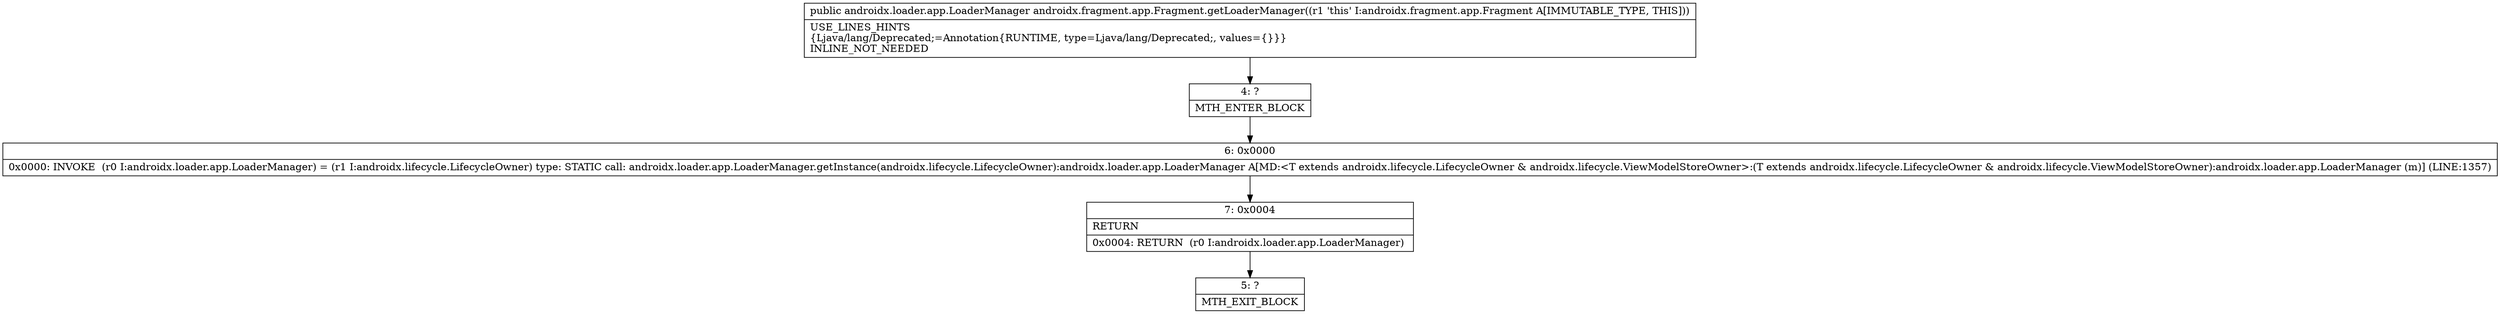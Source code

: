digraph "CFG forandroidx.fragment.app.Fragment.getLoaderManager()Landroidx\/loader\/app\/LoaderManager;" {
Node_4 [shape=record,label="{4\:\ ?|MTH_ENTER_BLOCK\l}"];
Node_6 [shape=record,label="{6\:\ 0x0000|0x0000: INVOKE  (r0 I:androidx.loader.app.LoaderManager) = (r1 I:androidx.lifecycle.LifecycleOwner) type: STATIC call: androidx.loader.app.LoaderManager.getInstance(androidx.lifecycle.LifecycleOwner):androidx.loader.app.LoaderManager A[MD:\<T extends androidx.lifecycle.LifecycleOwner & androidx.lifecycle.ViewModelStoreOwner\>:(T extends androidx.lifecycle.LifecycleOwner & androidx.lifecycle.ViewModelStoreOwner):androidx.loader.app.LoaderManager (m)] (LINE:1357)\l}"];
Node_7 [shape=record,label="{7\:\ 0x0004|RETURN\l|0x0004: RETURN  (r0 I:androidx.loader.app.LoaderManager) \l}"];
Node_5 [shape=record,label="{5\:\ ?|MTH_EXIT_BLOCK\l}"];
MethodNode[shape=record,label="{public androidx.loader.app.LoaderManager androidx.fragment.app.Fragment.getLoaderManager((r1 'this' I:androidx.fragment.app.Fragment A[IMMUTABLE_TYPE, THIS]))  | USE_LINES_HINTS\l\{Ljava\/lang\/Deprecated;=Annotation\{RUNTIME, type=Ljava\/lang\/Deprecated;, values=\{\}\}\}\lINLINE_NOT_NEEDED\l}"];
MethodNode -> Node_4;Node_4 -> Node_6;
Node_6 -> Node_7;
Node_7 -> Node_5;
}

